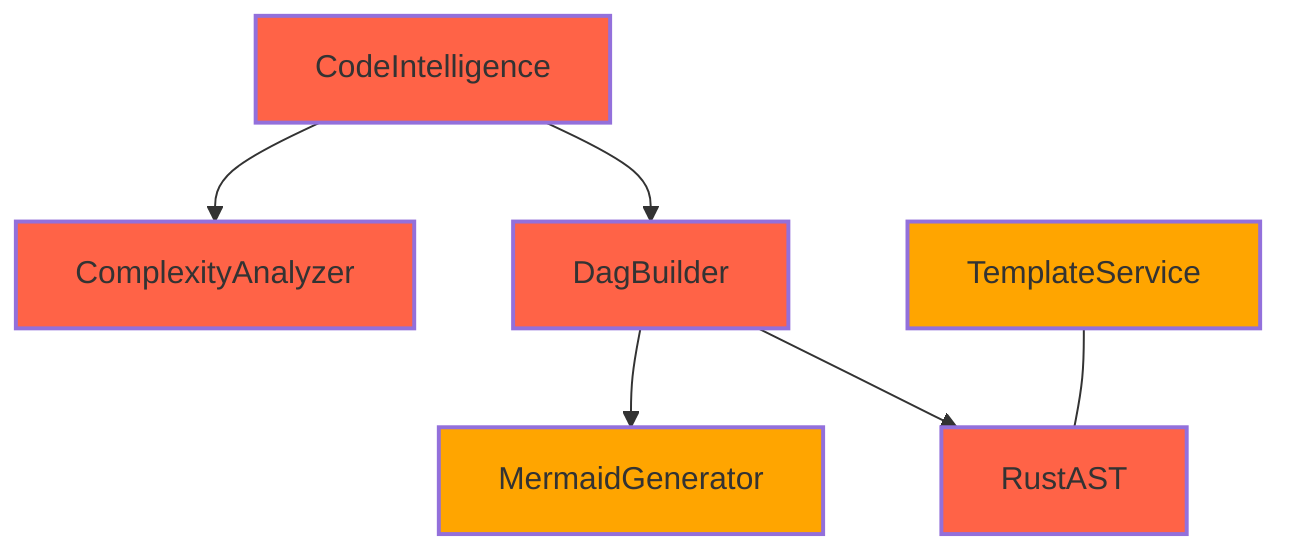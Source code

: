 graph TD
    dag_builder[DagBuilder]
    mermaid_generator[MermaidGenerator]
    complexity[ComplexityAnalyzer]
    code_intelligence[CodeIntelligence]
    ast_rust[RustAST]
    template_service[TemplateService]

    code_intelligence --> dag_builder
    dag_builder --> ast_rust
    dag_builder --> mermaid_generator
    code_intelligence --> complexity
    template_service --- ast_rust

    style dag_builder fill:#FF6347,stroke-width:2px
    style mermaid_generator fill:#FFA500,stroke-width:2px
    style complexity fill:#FF6347,stroke-width:2px
    style code_intelligence fill:#FF6347,stroke-width:2px
    style ast_rust fill:#FF6347,stroke-width:2px
    style template_service fill:#FFA500,stroke-width:2px